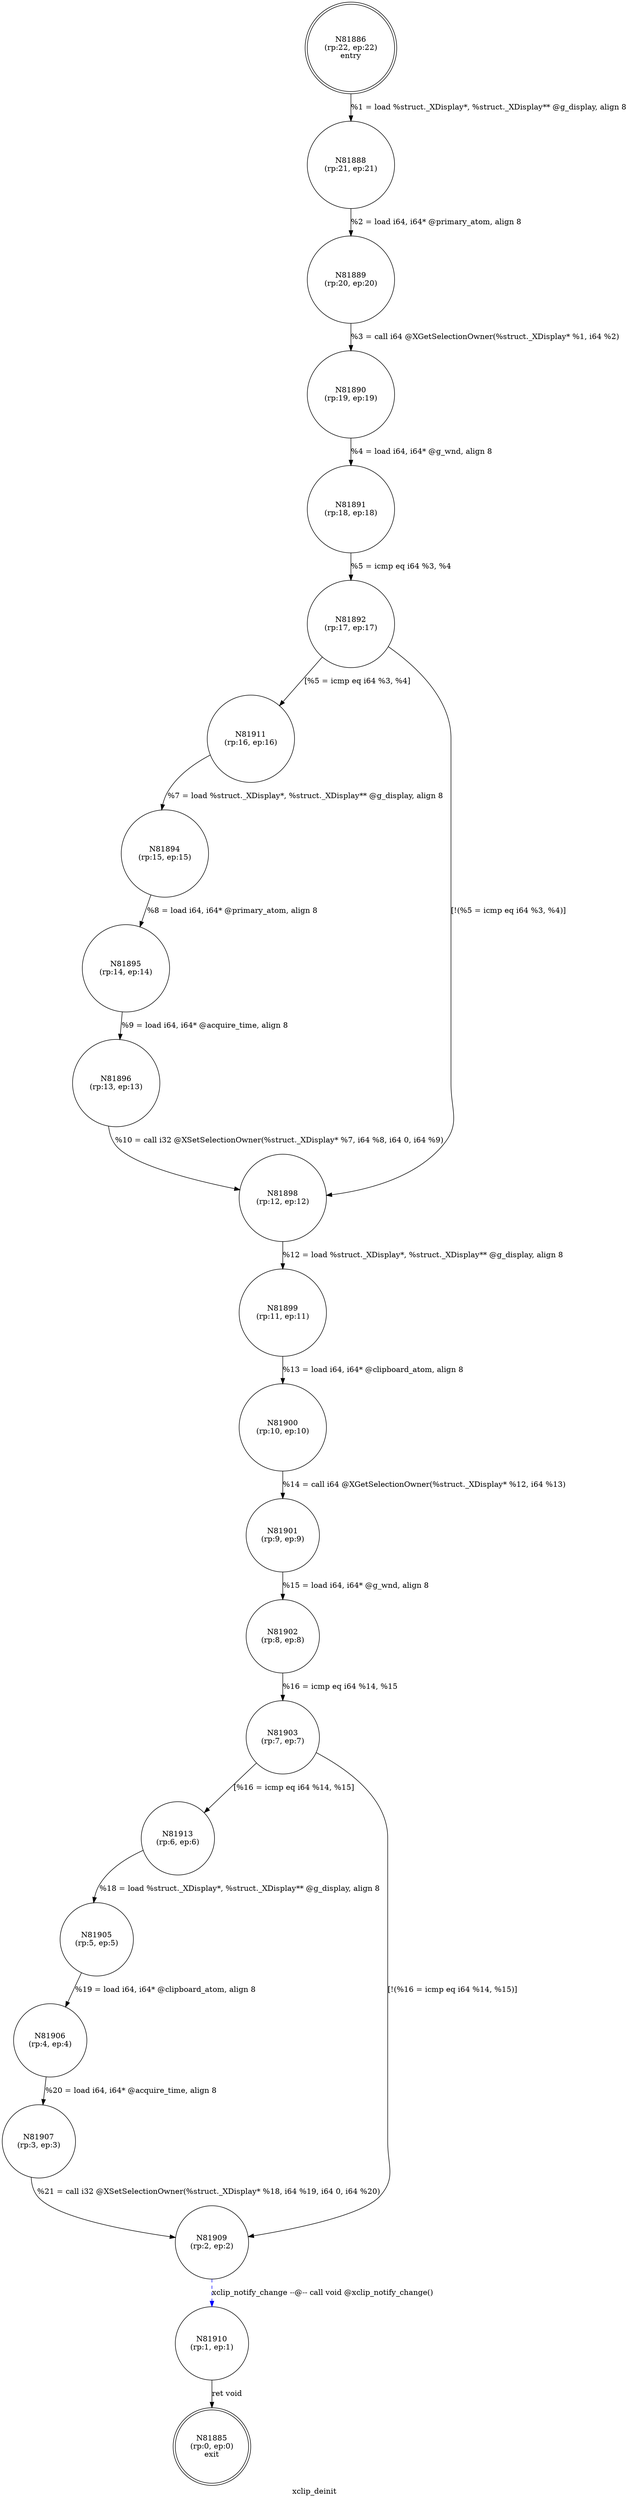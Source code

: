digraph xclip_deinit {
label="xclip_deinit"
81885 [label="N81885\n(rp:0, ep:0)\nexit", shape="doublecircle"]
81886 [label="N81886\n(rp:22, ep:22)\nentry", shape="doublecircle"]
81886 -> 81888 [label="%1 = load %struct._XDisplay*, %struct._XDisplay** @g_display, align 8"]
81888 [label="N81888\n(rp:21, ep:21)", shape="circle"]
81888 -> 81889 [label="%2 = load i64, i64* @primary_atom, align 8"]
81889 [label="N81889\n(rp:20, ep:20)", shape="circle"]
81889 -> 81890 [label="%3 = call i64 @XGetSelectionOwner(%struct._XDisplay* %1, i64 %2)"]
81890 [label="N81890\n(rp:19, ep:19)", shape="circle"]
81890 -> 81891 [label="%4 = load i64, i64* @g_wnd, align 8"]
81891 [label="N81891\n(rp:18, ep:18)", shape="circle"]
81891 -> 81892 [label="%5 = icmp eq i64 %3, %4"]
81892 [label="N81892\n(rp:17, ep:17)", shape="circle"]
81892 -> 81911 [label="[%5 = icmp eq i64 %3, %4]"]
81892 -> 81898 [label="[!(%5 = icmp eq i64 %3, %4)]"]
81894 [label="N81894\n(rp:15, ep:15)", shape="circle"]
81894 -> 81895 [label="%8 = load i64, i64* @primary_atom, align 8"]
81895 [label="N81895\n(rp:14, ep:14)", shape="circle"]
81895 -> 81896 [label="%9 = load i64, i64* @acquire_time, align 8"]
81896 [label="N81896\n(rp:13, ep:13)", shape="circle"]
81896 -> 81898 [label="%10 = call i32 @XSetSelectionOwner(%struct._XDisplay* %7, i64 %8, i64 0, i64 %9)"]
81898 [label="N81898\n(rp:12, ep:12)", shape="circle"]
81898 -> 81899 [label="%12 = load %struct._XDisplay*, %struct._XDisplay** @g_display, align 8"]
81899 [label="N81899\n(rp:11, ep:11)", shape="circle"]
81899 -> 81900 [label="%13 = load i64, i64* @clipboard_atom, align 8"]
81900 [label="N81900\n(rp:10, ep:10)", shape="circle"]
81900 -> 81901 [label="%14 = call i64 @XGetSelectionOwner(%struct._XDisplay* %12, i64 %13)"]
81901 [label="N81901\n(rp:9, ep:9)", shape="circle"]
81901 -> 81902 [label="%15 = load i64, i64* @g_wnd, align 8"]
81902 [label="N81902\n(rp:8, ep:8)", shape="circle"]
81902 -> 81903 [label="%16 = icmp eq i64 %14, %15"]
81903 [label="N81903\n(rp:7, ep:7)", shape="circle"]
81903 -> 81913 [label="[%16 = icmp eq i64 %14, %15]"]
81903 -> 81909 [label="[!(%16 = icmp eq i64 %14, %15)]"]
81905 [label="N81905\n(rp:5, ep:5)", shape="circle"]
81905 -> 81906 [label="%19 = load i64, i64* @clipboard_atom, align 8"]
81906 [label="N81906\n(rp:4, ep:4)", shape="circle"]
81906 -> 81907 [label="%20 = load i64, i64* @acquire_time, align 8"]
81907 [label="N81907\n(rp:3, ep:3)", shape="circle"]
81907 -> 81909 [label="%21 = call i32 @XSetSelectionOwner(%struct._XDisplay* %18, i64 %19, i64 0, i64 %20)"]
81909 [label="N81909\n(rp:2, ep:2)", shape="circle"]
81909 -> 81910 [label="xclip_notify_change --@-- call void @xclip_notify_change()", style="dashed", color="blue"]
81910 [label="N81910\n(rp:1, ep:1)", shape="circle"]
81910 -> 81885 [label="ret void"]
81911 [label="N81911\n(rp:16, ep:16)", shape="circle"]
81911 -> 81894 [label="%7 = load %struct._XDisplay*, %struct._XDisplay** @g_display, align 8"]
81913 [label="N81913\n(rp:6, ep:6)", shape="circle"]
81913 -> 81905 [label="%18 = load %struct._XDisplay*, %struct._XDisplay** @g_display, align 8"]
}
